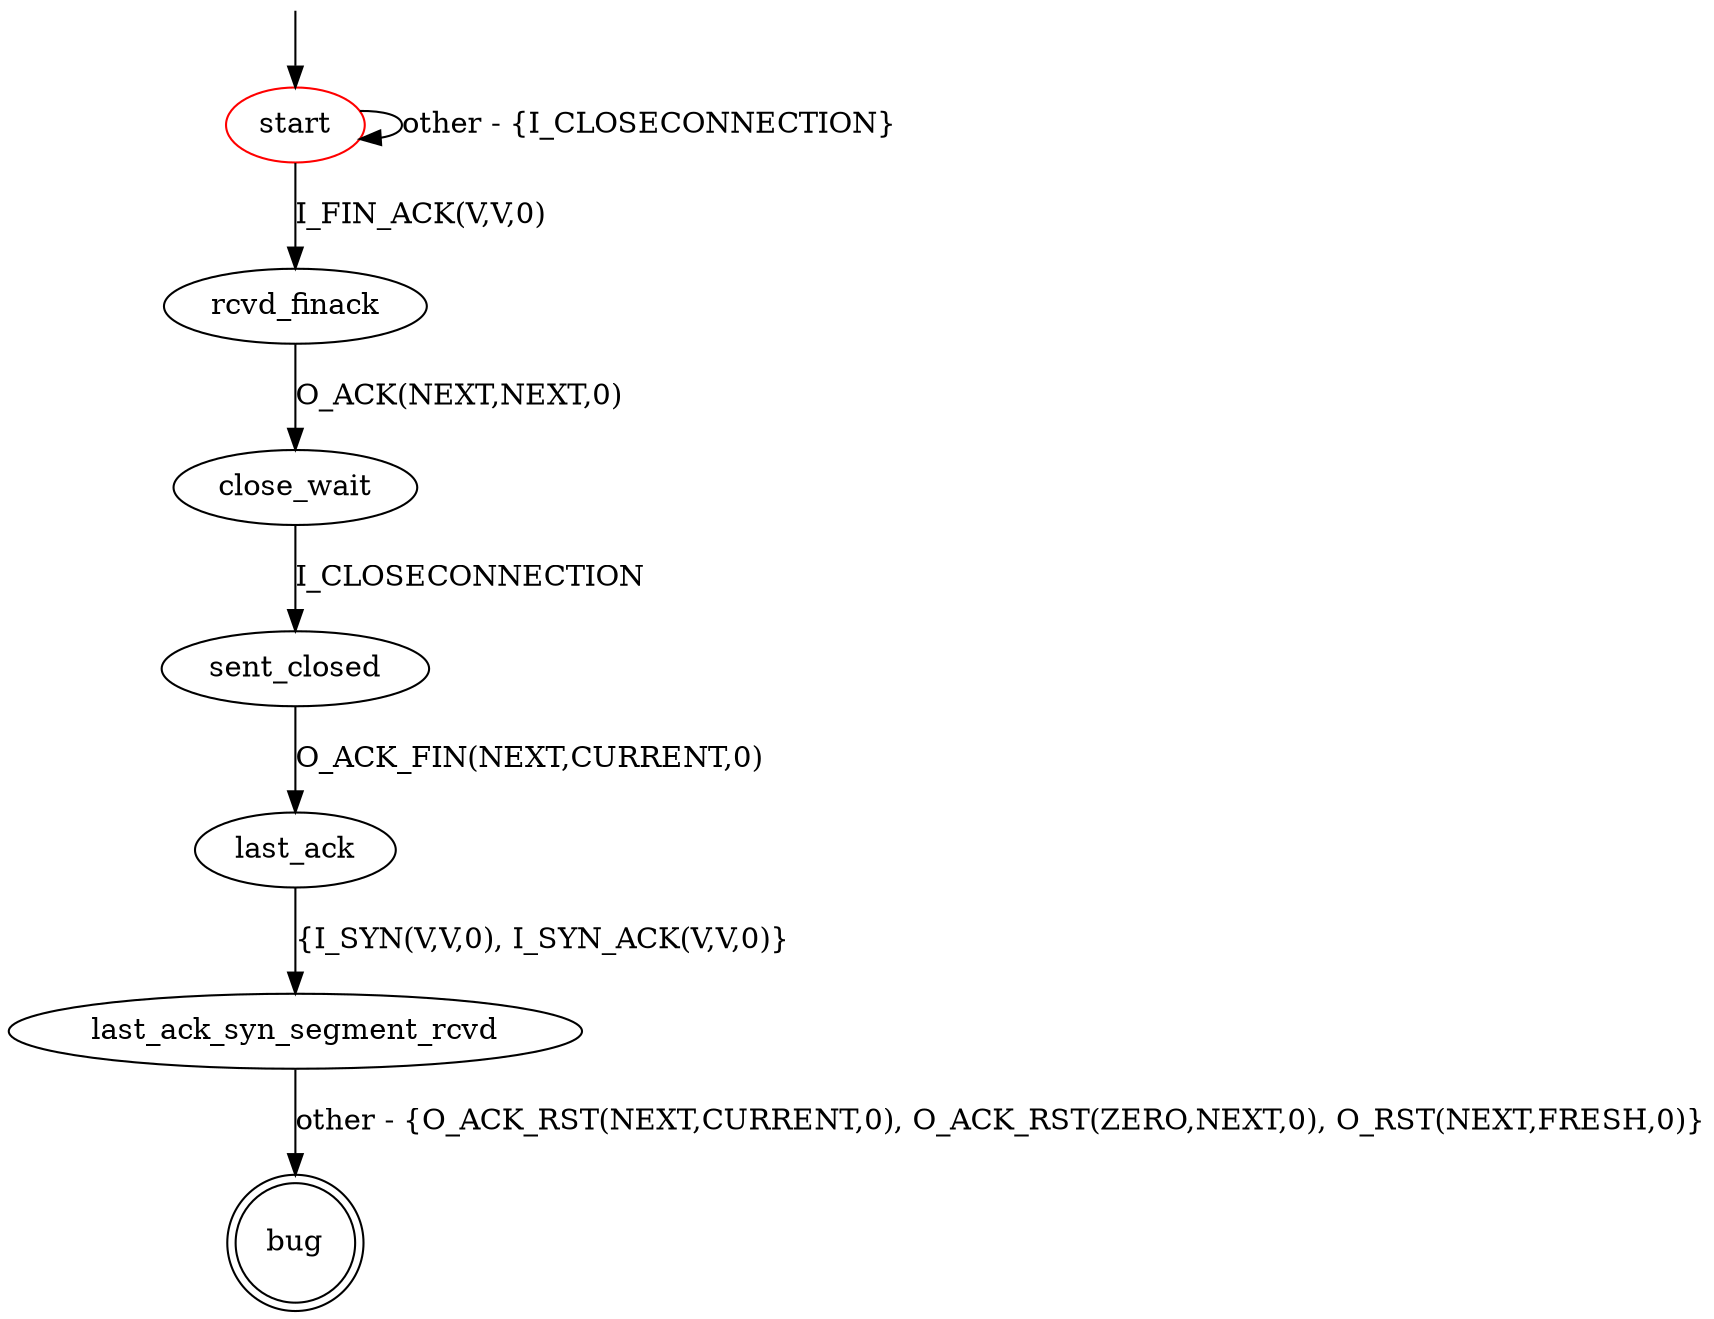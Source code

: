 digraph G {
label=""
start [color="red"]
bug [shape="doublecircle"]

start -> start [label="other - {I_CLOSECONNECTION}"]

start -> rcvd_finack [label="I_FIN_ACK(V,V,0)"]

rcvd_finack -> close_wait [label="O_ACK(NEXT,NEXT,0)"]

close_wait -> sent_closed [label="I_CLOSECONNECTION"]

sent_closed -> last_ack [label="O_ACK_FIN(NEXT,CURRENT,0)"]

last_ack -> last_ack_syn_segment_rcvd [label="{I_SYN(V,V,0), I_SYN_ACK(V,V,0)}"]

last_ack_syn_segment_rcvd -> bug [label="other - {O_ACK_RST(NEXT,CURRENT,0), O_ACK_RST(ZERO,NEXT,0), O_RST(NEXT,FRESH,0)}"]

__start0 [label="" shape="none" width="0" height="0"];
__start0 -> start;
}
